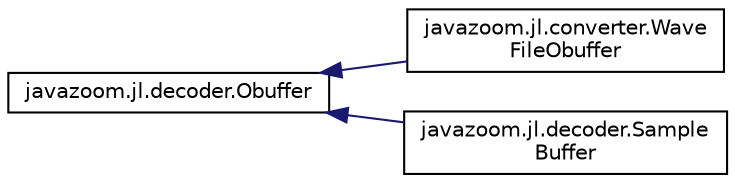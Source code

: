 digraph "Graphical Class Hierarchy"
{
 // LATEX_PDF_SIZE
  edge [fontname="Helvetica",fontsize="10",labelfontname="Helvetica",labelfontsize="10"];
  node [fontname="Helvetica",fontsize="10",shape=record];
  rankdir="LR";
  Node0 [label="javazoom.jl.decoder.Obuffer",height=0.2,width=0.4,color="black", fillcolor="white", style="filled",URL="$classjavazoom_1_1jl_1_1decoder_1_1_obuffer.html",tooltip=" "];
  Node0 -> Node1 [dir="back",color="midnightblue",fontsize="10",style="solid",fontname="Helvetica"];
  Node1 [label="javazoom.jl.converter.Wave\lFileObuffer",height=0.2,width=0.4,color="black", fillcolor="white", style="filled",URL="$classjavazoom_1_1jl_1_1converter_1_1_wave_file_obuffer.html",tooltip=" "];
  Node0 -> Node2 [dir="back",color="midnightblue",fontsize="10",style="solid",fontname="Helvetica"];
  Node2 [label="javazoom.jl.decoder.Sample\lBuffer",height=0.2,width=0.4,color="black", fillcolor="white", style="filled",URL="$classjavazoom_1_1jl_1_1decoder_1_1_sample_buffer.html",tooltip=" "];
}

